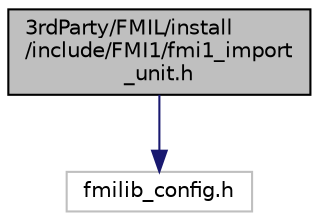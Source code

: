 digraph "3rdParty/FMIL/install/include/FMI1/fmi1_import_unit.h"
{
  edge [fontname="Helvetica",fontsize="10",labelfontname="Helvetica",labelfontsize="10"];
  node [fontname="Helvetica",fontsize="10",shape=record];
  Node0 [label="3rdParty/FMIL/install\l/include/FMI1/fmi1_import\l_unit.h",height=0.2,width=0.4,color="black", fillcolor="grey75", style="filled", fontcolor="black"];
  Node0 -> Node1 [color="midnightblue",fontsize="10",style="solid",fontname="Helvetica"];
  Node1 [label="fmilib_config.h",height=0.2,width=0.4,color="grey75", fillcolor="white", style="filled"];
}
